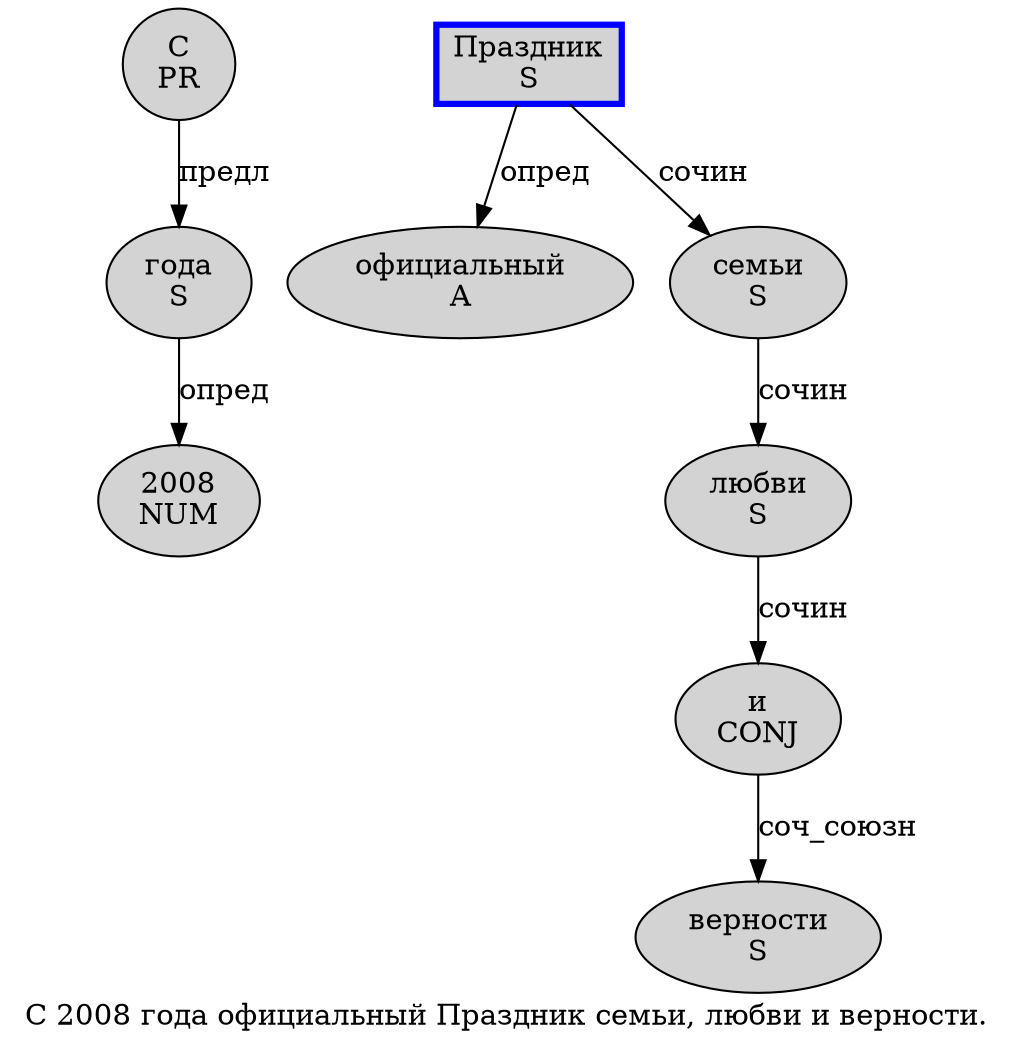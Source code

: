 digraph SENTENCE_1510 {
	graph [label="С 2008 года официальный Праздник семьи, любви и верности."]
	node [style=filled]
		0 [label="С
PR" color="" fillcolor=lightgray penwidth=1 shape=ellipse]
		1 [label="2008
NUM" color="" fillcolor=lightgray penwidth=1 shape=ellipse]
		2 [label="года
S" color="" fillcolor=lightgray penwidth=1 shape=ellipse]
		3 [label="официальный
A" color="" fillcolor=lightgray penwidth=1 shape=ellipse]
		4 [label="Праздник
S" color=blue fillcolor=lightgray penwidth=3 shape=box]
		5 [label="семьи
S" color="" fillcolor=lightgray penwidth=1 shape=ellipse]
		7 [label="любви
S" color="" fillcolor=lightgray penwidth=1 shape=ellipse]
		8 [label="и
CONJ" color="" fillcolor=lightgray penwidth=1 shape=ellipse]
		9 [label="верности
S" color="" fillcolor=lightgray penwidth=1 shape=ellipse]
			2 -> 1 [label="опред"]
			8 -> 9 [label="соч_союзн"]
			4 -> 3 [label="опред"]
			4 -> 5 [label="сочин"]
			0 -> 2 [label="предл"]
			7 -> 8 [label="сочин"]
			5 -> 7 [label="сочин"]
}